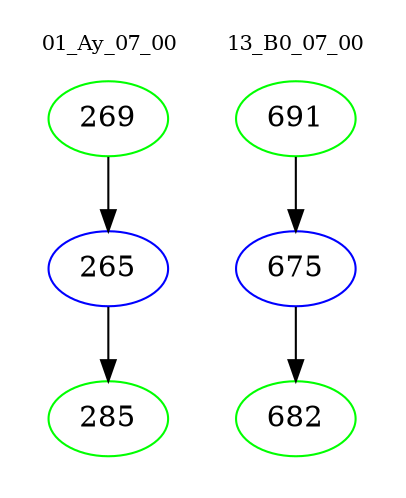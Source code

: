 digraph{
subgraph cluster_0 {
color = white
label = "01_Ay_07_00";
fontsize=10;
T0_269 [label="269", color="green"]
T0_269 -> T0_265 [color="black"]
T0_265 [label="265", color="blue"]
T0_265 -> T0_285 [color="black"]
T0_285 [label="285", color="green"]
}
subgraph cluster_1 {
color = white
label = "13_B0_07_00";
fontsize=10;
T1_691 [label="691", color="green"]
T1_691 -> T1_675 [color="black"]
T1_675 [label="675", color="blue"]
T1_675 -> T1_682 [color="black"]
T1_682 [label="682", color="green"]
}
}
